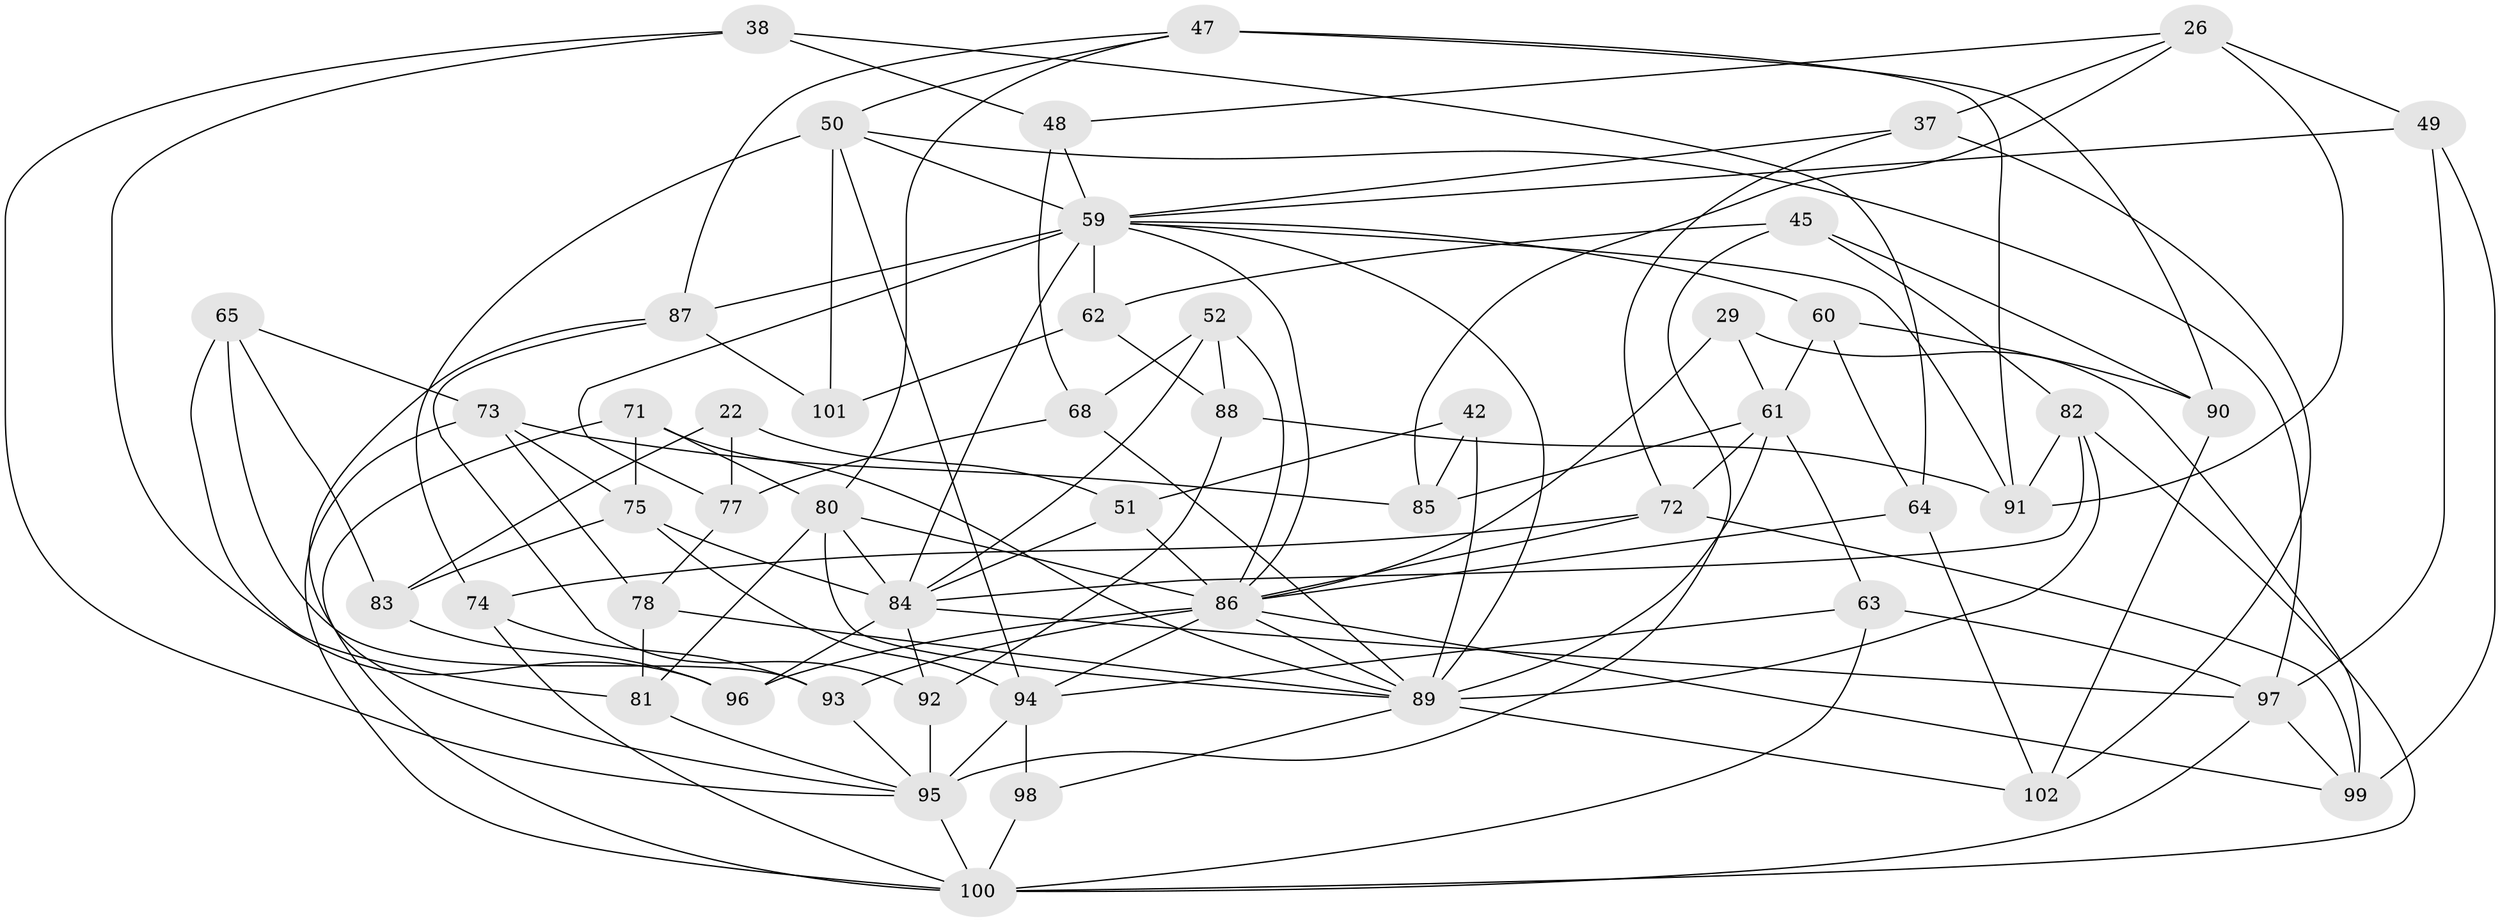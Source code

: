 // original degree distribution, {4: 1.0}
// Generated by graph-tools (version 1.1) at 2025/57/03/09/25 04:57:39]
// undirected, 51 vertices, 127 edges
graph export_dot {
graph [start="1"]
  node [color=gray90,style=filled];
  22;
  26 [super="+19"];
  29;
  37;
  38;
  42;
  45;
  47 [super="+44"];
  48;
  49 [super="+41"];
  50 [super="+33"];
  51 [super="+7"];
  52;
  59 [super="+12+34+57"];
  60;
  61 [super="+24"];
  62 [super="+55"];
  63 [super="+53"];
  64;
  65;
  68;
  71;
  72 [super="+54"];
  73 [super="+4"];
  74;
  75 [super="+70"];
  77;
  78;
  80 [super="+35"];
  81;
  82 [super="+36"];
  83;
  84 [super="+25"];
  85;
  86 [super="+40+56"];
  87 [super="+46"];
  88;
  89 [super="+17+21+27+28"];
  90;
  91 [super="+11"];
  92 [super="+67"];
  93;
  94 [super="+16+69+79"];
  95 [super="+76+31"];
  96;
  97 [super="+8+18"];
  98;
  99 [super="+14"];
  100 [super="+58"];
  101;
  102;
  22 -- 83;
  22 -- 77;
  22 -- 51 [weight=2];
  26 -- 37;
  26 -- 49 [weight=2];
  26 -- 48;
  26 -- 85;
  26 -- 91;
  29 -- 86;
  29 -- 99 [weight=2];
  29 -- 61;
  37 -- 72;
  37 -- 102;
  37 -- 59;
  38 -- 96;
  38 -- 48;
  38 -- 64;
  38 -- 95;
  42 -- 51 [weight=2];
  42 -- 89;
  42 -- 85;
  45 -- 90;
  45 -- 62;
  45 -- 82;
  45 -- 95;
  47 -- 80;
  47 -- 50;
  47 -- 91 [weight=2];
  47 -- 90;
  47 -- 87;
  48 -- 68;
  48 -- 59;
  49 -- 99;
  49 -- 97 [weight=2];
  49 -- 59;
  50 -- 97;
  50 -- 94;
  50 -- 59;
  50 -- 74;
  50 -- 101;
  51 -- 84;
  51 -- 86;
  52 -- 84;
  52 -- 88;
  52 -- 68;
  52 -- 86;
  59 -- 91;
  59 -- 86 [weight=3];
  59 -- 77;
  59 -- 60;
  59 -- 62 [weight=2];
  59 -- 84 [weight=2];
  59 -- 87 [weight=3];
  59 -- 89;
  60 -- 90;
  60 -- 64;
  60 -- 61;
  61 -- 63 [weight=2];
  61 -- 85;
  61 -- 72 [weight=2];
  61 -- 89;
  62 -- 101 [weight=2];
  62 -- 88;
  63 -- 97 [weight=2];
  63 -- 94;
  63 -- 100;
  64 -- 102;
  64 -- 86;
  65 -- 81;
  65 -- 93;
  65 -- 73;
  65 -- 83;
  68 -- 77;
  68 -- 89;
  71 -- 80;
  71 -- 75;
  71 -- 100;
  71 -- 89;
  72 -- 74;
  72 -- 99;
  72 -- 86;
  73 -- 75 [weight=2];
  73 -- 85;
  73 -- 78;
  73 -- 100;
  74 -- 93;
  74 -- 100;
  75 -- 94;
  75 -- 83;
  75 -- 84;
  77 -- 78;
  78 -- 81;
  78 -- 89;
  80 -- 86;
  80 -- 81;
  80 -- 84;
  80 -- 89;
  81 -- 95;
  82 -- 91;
  82 -- 89 [weight=2];
  82 -- 100;
  82 -- 84;
  83 -- 96;
  84 -- 96;
  84 -- 97;
  84 -- 92;
  86 -- 93;
  86 -- 94 [weight=3];
  86 -- 96;
  86 -- 99;
  86 -- 89;
  87 -- 92 [weight=2];
  87 -- 101;
  87 -- 95;
  88 -- 91;
  88 -- 92;
  89 -- 98;
  89 -- 102;
  90 -- 102;
  92 -- 95 [weight=2];
  93 -- 95;
  94 -- 98 [weight=2];
  94 -- 95 [weight=4];
  95 -- 100;
  97 -- 99;
  97 -- 100;
  98 -- 100;
}
